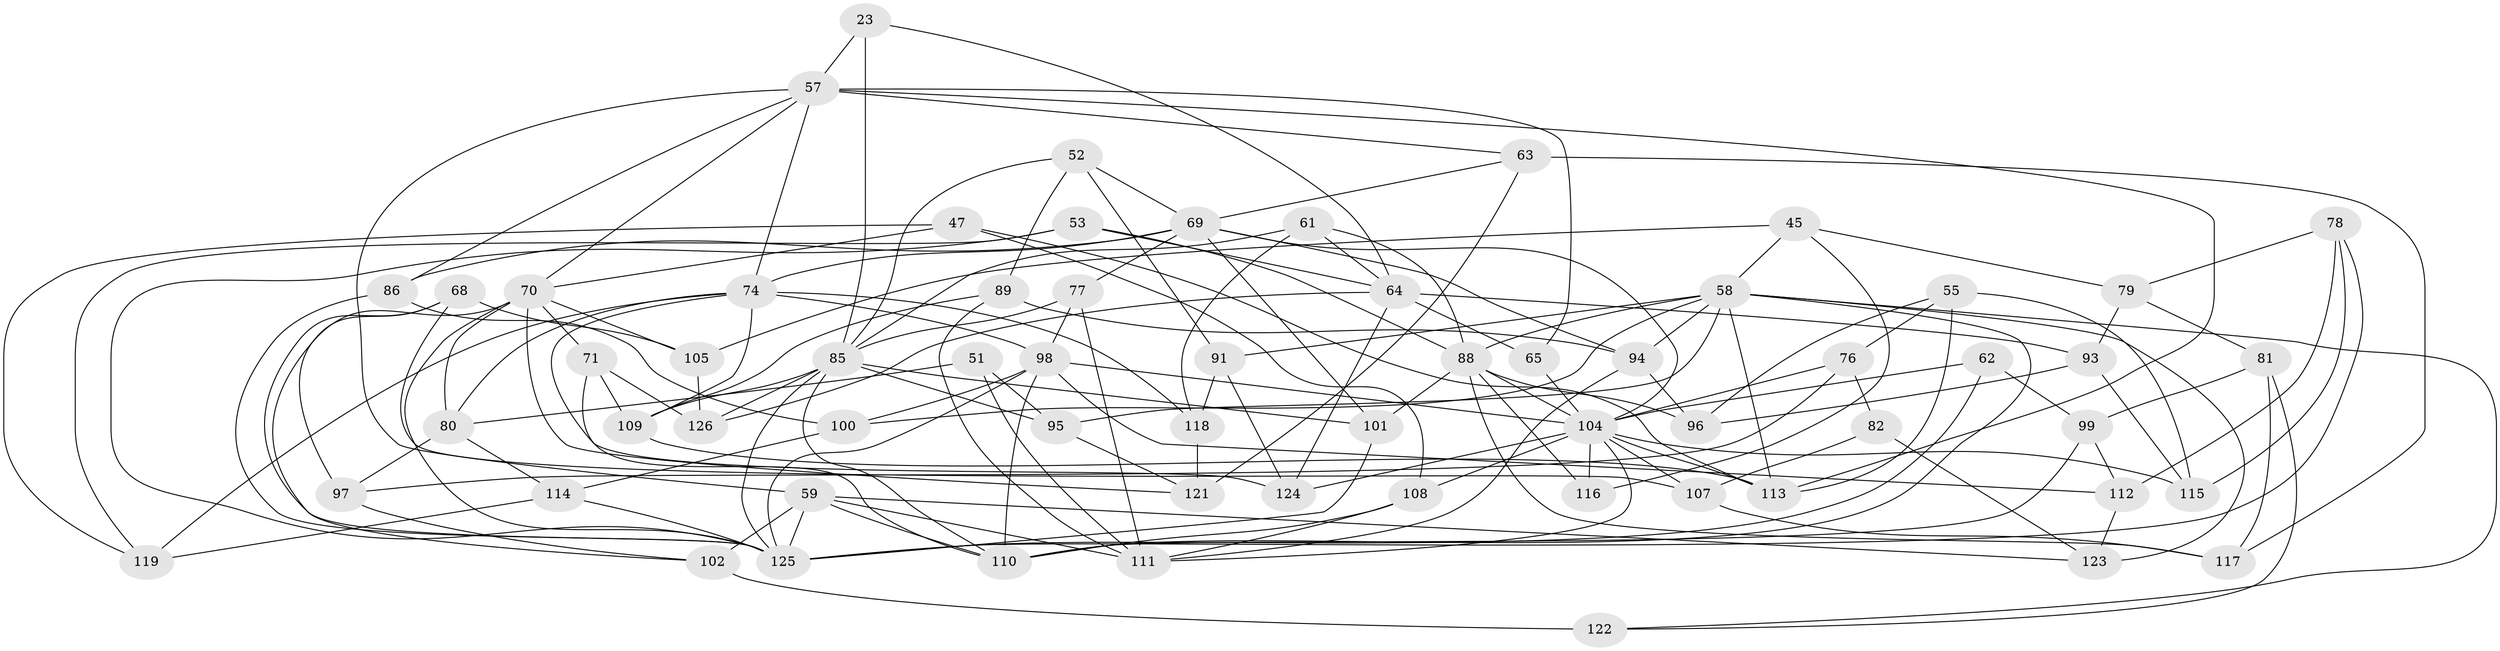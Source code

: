 // original degree distribution, {4: 1.0}
// Generated by graph-tools (version 1.1) at 2025/04/03/04/25 22:04:17]
// undirected, 63 vertices, 156 edges
graph export_dot {
graph [start="1"]
  node [color=gray90,style=filled];
  23;
  45;
  47;
  51;
  52;
  53 [super="+48"];
  55;
  57 [super="+9+28+37"];
  58 [super="+16+30"];
  59 [super="+49"];
  61;
  62;
  63;
  64 [super="+43+60"];
  65 [super="+34"];
  68;
  69 [super="+15+31"];
  70 [super="+27"];
  71;
  74 [super="+21+42"];
  76;
  77 [super="+50"];
  78;
  79;
  80 [super="+11"];
  81;
  82;
  85 [super="+4+83"];
  86;
  88 [super="+6+33+12+67"];
  89 [super="+3"];
  91;
  93;
  94 [super="+56"];
  95;
  96;
  97;
  98 [super="+5+35+92"];
  99;
  100;
  101 [super="+72"];
  102 [super="+39"];
  104 [super="+2+66+73+41"];
  105;
  107;
  108 [super="+87"];
  109 [super="+25"];
  110 [super="+54"];
  111 [super="+90"];
  112;
  113 [super="+103"];
  114;
  115;
  116 [super="+32"];
  117;
  118;
  119;
  121;
  122;
  123 [super="+40"];
  124;
  125 [super="+38+120"];
  126;
  23 -- 57;
  23 -- 85 [weight=2];
  23 -- 64;
  45 -- 79;
  45 -- 105;
  45 -- 58;
  45 -- 116;
  47 -- 119;
  47 -- 113;
  47 -- 70;
  47 -- 108;
  51 -- 80 [weight=2];
  51 -- 95;
  51 -- 111;
  52 -- 91;
  52 -- 89;
  52 -- 69;
  52 -- 85;
  53 -- 64 [weight=2];
  53 -- 125 [weight=2];
  53 -- 88;
  53 -- 119;
  55 -- 96;
  55 -- 113;
  55 -- 76;
  55 -- 115;
  57 -- 113 [weight=2];
  57 -- 59;
  57 -- 86;
  57 -- 65 [weight=2];
  57 -- 63;
  57 -- 70;
  57 -- 74;
  58 -- 94;
  58 -- 100;
  58 -- 88 [weight=2];
  58 -- 122;
  58 -- 123 [weight=2];
  58 -- 113;
  58 -- 91;
  58 -- 110;
  58 -- 95;
  59 -- 102 [weight=2];
  59 -- 123;
  59 -- 111 [weight=2];
  59 -- 125 [weight=3];
  59 -- 110;
  61 -- 64;
  61 -- 88;
  61 -- 118;
  61 -- 85;
  62 -- 99;
  62 -- 104 [weight=2];
  62 -- 125;
  63 -- 121;
  63 -- 117;
  63 -- 69;
  64 -- 126;
  64 -- 124;
  64 -- 65;
  64 -- 93;
  65 -- 104 [weight=3];
  68 -- 105;
  68 -- 107;
  68 -- 97;
  68 -- 125;
  69 -- 77;
  69 -- 101;
  69 -- 104;
  69 -- 94;
  69 -- 86;
  69 -- 74;
  70 -- 121;
  70 -- 80;
  70 -- 102;
  70 -- 71;
  70 -- 105;
  70 -- 125;
  71 -- 109;
  71 -- 126;
  71 -- 110;
  74 -- 80;
  74 -- 109;
  74 -- 124;
  74 -- 118;
  74 -- 98;
  74 -- 119;
  76 -- 82;
  76 -- 97;
  76 -- 104;
  77 -- 98 [weight=2];
  77 -- 111 [weight=2];
  77 -- 85;
  78 -- 112;
  78 -- 115;
  78 -- 125;
  78 -- 79;
  79 -- 93;
  79 -- 81;
  80 -- 114;
  80 -- 97;
  81 -- 122;
  81 -- 99;
  81 -- 117;
  82 -- 123 [weight=2];
  82 -- 107;
  85 -- 109;
  85 -- 101;
  85 -- 125 [weight=2];
  85 -- 110;
  85 -- 126;
  85 -- 95;
  86 -- 100;
  86 -- 125;
  88 -- 101 [weight=2];
  88 -- 117;
  88 -- 116 [weight=2];
  88 -- 96;
  88 -- 104 [weight=2];
  89 -- 109 [weight=2];
  89 -- 94 [weight=2];
  89 -- 111;
  91 -- 124;
  91 -- 118;
  93 -- 115;
  93 -- 96;
  94 -- 96;
  94 -- 111;
  95 -- 121;
  97 -- 102;
  98 -- 110 [weight=2];
  98 -- 112;
  98 -- 104 [weight=2];
  98 -- 100;
  98 -- 125;
  99 -- 112;
  99 -- 110;
  100 -- 114;
  101 -- 125 [weight=2];
  102 -- 122 [weight=2];
  104 -- 108 [weight=2];
  104 -- 116 [weight=3];
  104 -- 124;
  104 -- 113 [weight=2];
  104 -- 107;
  104 -- 115;
  104 -- 111;
  105 -- 126;
  107 -- 117;
  108 -- 111 [weight=2];
  108 -- 110;
  109 -- 113;
  112 -- 123;
  114 -- 119;
  114 -- 125;
  118 -- 121;
}
